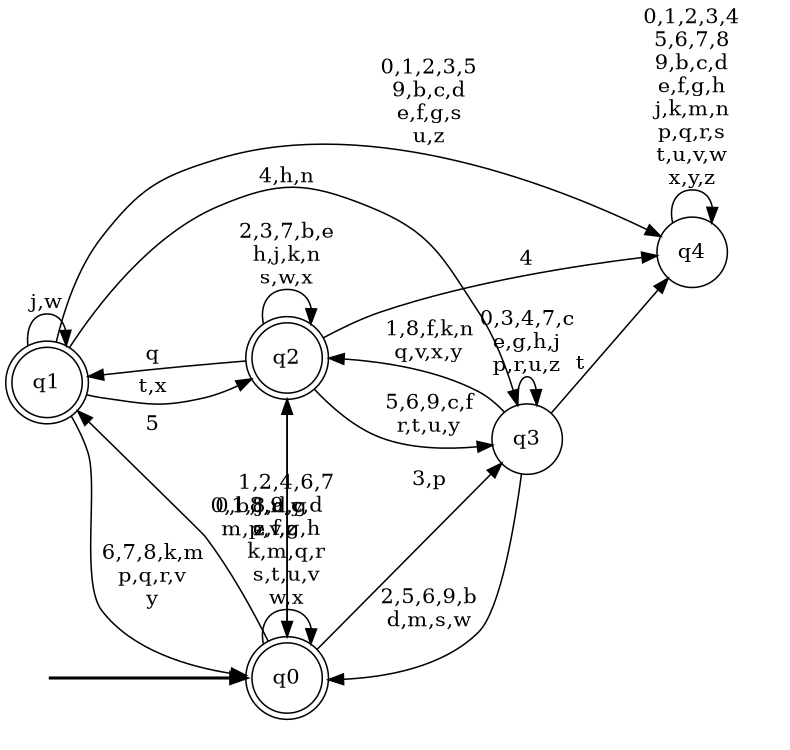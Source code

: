 digraph BlueStar {
__start0 [style = invis, shape = none, label = "", width = 0, height = 0];

rankdir=LR;
size="8,5";

s0 [style="rounded,filled", color="black", fillcolor="white" shape="doublecircle", label="q0"];
s1 [style="rounded,filled", color="black", fillcolor="white" shape="doublecircle", label="q1"];
s2 [style="rounded,filled", color="black", fillcolor="white" shape="doublecircle", label="q2"];
s3 [style="filled", color="black", fillcolor="white" shape="circle", label="q3"];
s4 [style="filled", color="black", fillcolor="white" shape="circle", label="q4"];
subgraph cluster_main { 
	graph [pad=".75", ranksep="0.15", nodesep="0.15"];
	 style=invis; 
	__start0 -> s0 [penwidth=2];
}
s0 -> s0 [label="1,2,4,6,7\n8,9,c,d\ne,f,g,h\nk,m,q,r\ns,t,u,v\nw,x"];
s0 -> s1 [label="5"];
s0 -> s2 [label="0,b,j,n,y\nz"];
s0 -> s3 [label="3,p"];
s1 -> s0 [label="6,7,8,k,m\np,q,r,v\ny"];
s1 -> s1 [label="j,w"];
s1 -> s2 [label="t,x"];
s1 -> s3 [label="4,h,n"];
s1 -> s4 [label="0,1,2,3,5\n9,b,c,d\ne,f,g,s\nu,z"];
s2 -> s0 [label="0,1,8,d,g\nm,p,v,z"];
s2 -> s1 [label="q"];
s2 -> s2 [label="2,3,7,b,e\nh,j,k,n\ns,w,x"];
s2 -> s3 [label="5,6,9,c,f\nr,t,u,y"];
s2 -> s4 [label="4"];
s3 -> s0 [label="2,5,6,9,b\nd,m,s,w"];
s3 -> s2 [label="1,8,f,k,n\nq,v,x,y"];
s3 -> s3 [label="0,3,4,7,c\ne,g,h,j\np,r,u,z"];
s3 -> s4 [label="t"];
s4 -> s4 [label="0,1,2,3,4\n5,6,7,8\n9,b,c,d\ne,f,g,h\nj,k,m,n\np,q,r,s\nt,u,v,w\nx,y,z"];

}
